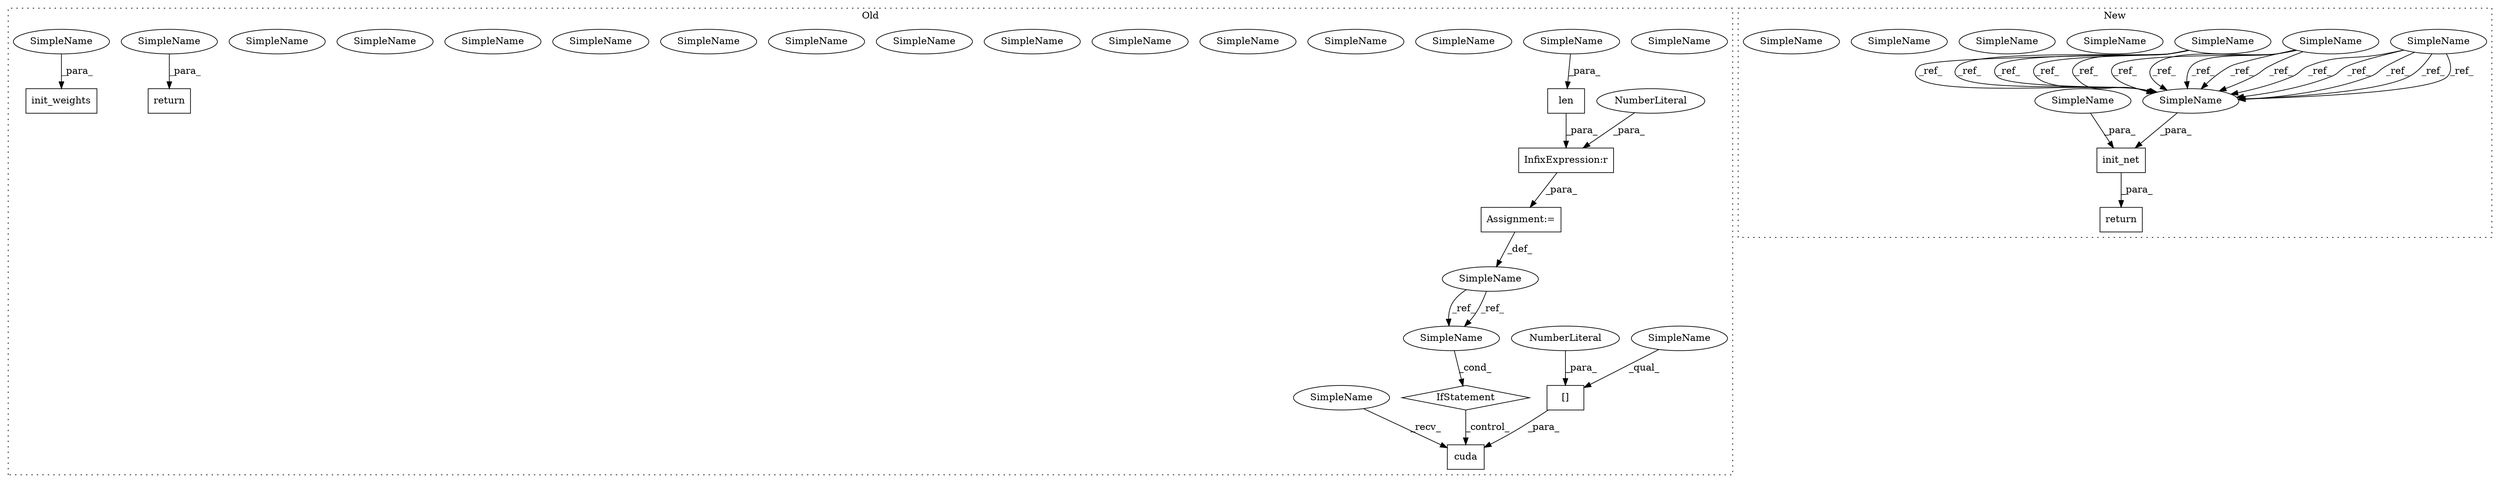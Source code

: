 digraph G {
subgraph cluster0 {
1 [label="init_weights" a="32" s="7434,7461" l="13,1" shape="box"];
5 [label="return" a="41" s="7468" l="7" shape="box"];
6 [label="cuda" a="32" s="7406,7421" l="5,1" shape="box"];
7 [label="[]" a="2" s="7411,7420" l="8,1" shape="box"];
8 [label="NumberLiteral" a="34" s="7419" l="1" shape="ellipse"];
10 [label="InfixExpression:r" a="27" s="6554" l="3" shape="box"];
11 [label="NumberLiteral" a="34" s="6557" l="1" shape="ellipse"];
12 [label="len" a="32" s="6542,6553" l="4,1" shape="box"];
13 [label="SimpleName" a="42" s="6533" l="7" shape="ellipse"];
14 [label="IfStatement" a="25" s="7380,7391" l="4,2" shape="diamond"];
15 [label="SimpleName" a="42" s="7384" l="7" shape="ellipse"];
16 [label="Assignment:=" a="7" s="6540" l="1" shape="box"];
19 [label="SimpleName" a="42" s="6546" l="7" shape="ellipse"];
20 [label="SimpleName" a="42" s="7411" l="7" shape="ellipse"];
22 [label="SimpleName" a="42" s="7475" l="4" shape="ellipse"];
23 [label="SimpleName" a="42" s="7401" l="4" shape="ellipse"];
24 [label="SimpleName" a="42" s="7447" l="4" shape="ellipse"];
27 [label="SimpleName" a="42" s="7384" l="7" shape="ellipse"];
28 [label="SimpleName" a="42" s="7447" l="4" shape="ellipse"];
29 [label="SimpleName" a="42" s="7401" l="4" shape="ellipse"];
30 [label="SimpleName" a="42" s="7475" l="4" shape="ellipse"];
31 [label="SimpleName" a="42" s="7447" l="4" shape="ellipse"];
32 [label="SimpleName" a="42" s="7401" l="4" shape="ellipse"];
33 [label="SimpleName" a="42" s="7475" l="4" shape="ellipse"];
35 [label="SimpleName" a="42" s="7475" l="4" shape="ellipse"];
36 [label="SimpleName" a="42" s="7401" l="4" shape="ellipse"];
37 [label="SimpleName" a="42" s="7447" l="4" shape="ellipse"];
38 [label="SimpleName" a="42" s="7475" l="4" shape="ellipse"];
39 [label="SimpleName" a="42" s="7401" l="4" shape="ellipse"];
40 [label="SimpleName" a="42" s="7447" l="4" shape="ellipse"];
label = "Old";
style="dotted";
}
subgraph cluster1 {
2 [label="return" a="41" s="6141" l="7" shape="box"];
3 [label="init_net" a="32" s="6148,6179" l="9,1" shape="box"];
4 [label="SimpleName" a="42" s="5658" l="4" shape="ellipse"];
9 [label="SimpleName" a="42" s="5376" l="4" shape="ellipse"];
17 [label="SimpleName" a="42" s="5525" l="4" shape="ellipse"];
18 [label="SimpleName" a="42" s="6157" l="4" shape="ellipse"];
21 [label="SimpleName" a="42" s="6157" l="4" shape="ellipse"];
25 [label="SimpleName" a="42" s="6157" l="4" shape="ellipse"];
26 [label="SimpleName" a="42" s="6172" l="7" shape="ellipse"];
34 [label="SimpleName" a="42" s="6157" l="4" shape="ellipse"];
41 [label="SimpleName" a="42" s="6157" l="4" shape="ellipse"];
label = "New";
style="dotted";
}
3 -> 2 [label="_para_"];
4 -> 41 [label="_ref_"];
4 -> 41 [label="_ref_"];
4 -> 41 [label="_ref_"];
4 -> 41 [label="_ref_"];
4 -> 41 [label="_ref_"];
7 -> 6 [label="_para_"];
8 -> 7 [label="_para_"];
9 -> 41 [label="_ref_"];
9 -> 41 [label="_ref_"];
9 -> 41 [label="_ref_"];
9 -> 41 [label="_ref_"];
9 -> 41 [label="_ref_"];
10 -> 16 [label="_para_"];
11 -> 10 [label="_para_"];
12 -> 10 [label="_para_"];
13 -> 27 [label="_ref_"];
13 -> 27 [label="_ref_"];
14 -> 6 [label="_control_"];
16 -> 13 [label="_def_"];
17 -> 41 [label="_ref_"];
17 -> 41 [label="_ref_"];
17 -> 41 [label="_ref_"];
17 -> 41 [label="_ref_"];
17 -> 41 [label="_ref_"];
19 -> 12 [label="_para_"];
20 -> 7 [label="_qual_"];
26 -> 3 [label="_para_"];
27 -> 14 [label="_cond_"];
38 -> 5 [label="_para_"];
39 -> 6 [label="_recv_"];
40 -> 1 [label="_para_"];
41 -> 3 [label="_para_"];
}